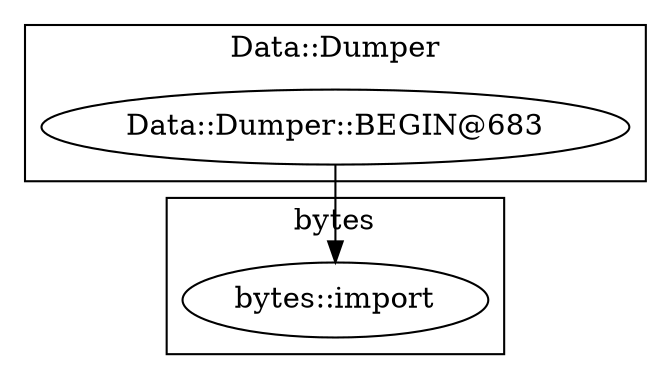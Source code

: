 digraph {
graph [overlap=false]
subgraph cluster_Data_Dumper {
	label="Data::Dumper";
	"Data::Dumper::BEGIN@683";
}
subgraph cluster_bytes {
	label="bytes";
	"bytes::import";
}
"Data::Dumper::BEGIN@683" -> "bytes::import";
}
